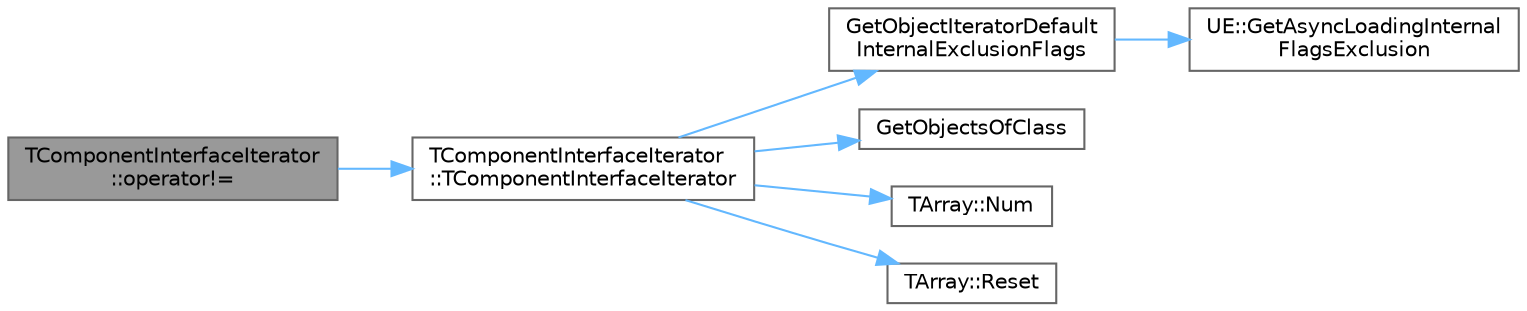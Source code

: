 digraph "TComponentInterfaceIterator::operator!="
{
 // INTERACTIVE_SVG=YES
 // LATEX_PDF_SIZE
  bgcolor="transparent";
  edge [fontname=Helvetica,fontsize=10,labelfontname=Helvetica,labelfontsize=10];
  node [fontname=Helvetica,fontsize=10,shape=box,height=0.2,width=0.4];
  rankdir="LR";
  Node1 [id="Node000001",label="TComponentInterfaceIterator\l::operator!=",height=0.2,width=0.4,color="gray40", fillcolor="grey60", style="filled", fontcolor="black",tooltip=" "];
  Node1 -> Node2 [id="edge1_Node000001_Node000002",color="steelblue1",style="solid",tooltip=" "];
  Node2 [id="Node000002",label="TComponentInterfaceIterator\l::TComponentInterfaceIterator",height=0.2,width=0.4,color="grey40", fillcolor="white", style="filled",URL="$dc/d95/classTComponentInterfaceIterator.html#a35b2b9bc37bc8e0a6e5f8c254d0f85e7",tooltip=" "];
  Node2 -> Node3 [id="edge2_Node000002_Node000003",color="steelblue1",style="solid",tooltip=" "];
  Node3 [id="Node000003",label="GetObjectIteratorDefault\lInternalExclusionFlags",height=0.2,width=0.4,color="grey40", fillcolor="white", style="filled",URL="$df/d91/UObjectIterator_8h.html#a4f12249f2b218131ce51159c7e9d2b90",tooltip=" "];
  Node3 -> Node4 [id="edge3_Node000003_Node000004",color="steelblue1",style="solid",tooltip=" "];
  Node4 [id="Node000004",label="UE::GetAsyncLoadingInternal\lFlagsExclusion",height=0.2,width=0.4,color="grey40", fillcolor="white", style="filled",URL="$da/d75/namespaceUE.html#a6192ead4edcf0c1e8cfce79d4832f87d",tooltip=" "];
  Node2 -> Node5 [id="edge4_Node000002_Node000005",color="steelblue1",style="solid",tooltip=" "];
  Node5 [id="Node000005",label="GetObjectsOfClass",height=0.2,width=0.4,color="grey40", fillcolor="white", style="filled",URL="$d2/ddf/UObjectHash_8h.html#a844faa6b861954f9e7ab835739b74760",tooltip="Returns an array of objects of a specific class."];
  Node2 -> Node6 [id="edge5_Node000002_Node000006",color="steelblue1",style="solid",tooltip=" "];
  Node6 [id="Node000006",label="TArray::Num",height=0.2,width=0.4,color="grey40", fillcolor="white", style="filled",URL="$d4/d52/classTArray.html#adcbf9ca48677a9c0c3830cd862dd40d8",tooltip="Returns number of elements in array."];
  Node2 -> Node7 [id="edge6_Node000002_Node000007",color="steelblue1",style="solid",tooltip=" "];
  Node7 [id="Node000007",label="TArray::Reset",height=0.2,width=0.4,color="grey40", fillcolor="white", style="filled",URL="$d4/d52/classTArray.html#a246ab624b720b01fd83764700aab8cf9",tooltip="Same as empty, but doesn't change memory allocations, unless the new size is larger than the current ..."];
}
